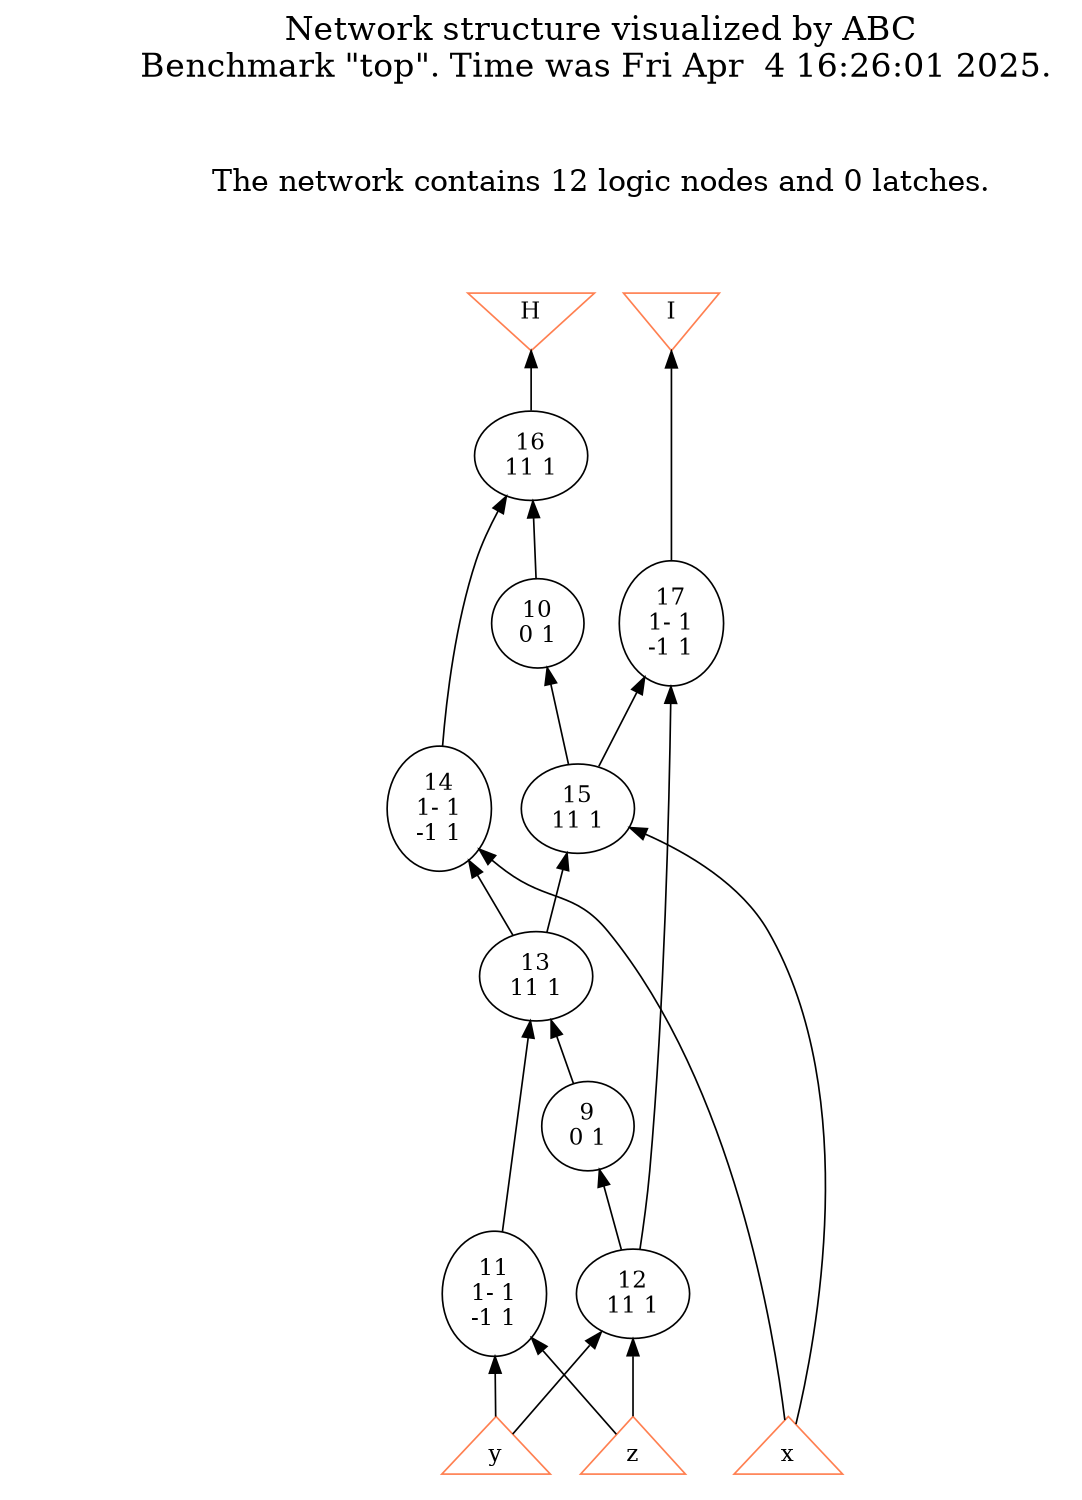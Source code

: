 # Network structure generated by ABC

digraph network {
size = "7.5,10";
center = true;
edge [dir = back];

{
  node [shape = plaintext];
  edge [style = invis];
  LevelTitle1 [label=""];
  LevelTitle2 [label=""];
  Level7 [label = ""];
  Level6 [label = ""];
  Level5 [label = ""];
  Level4 [label = ""];
  Level3 [label = ""];
  Level2 [label = ""];
  Level1 [label = ""];
  Level0 [label = ""];
  LevelTitle1 ->  LevelTitle2 ->  Level7 ->  Level6 ->  Level5 ->  Level4 ->  Level3 ->  Level2 ->  Level1 ->  Level0;
}

{
  rank = same;
  LevelTitle1;
  title1 [shape=plaintext,
          fontsize=20,
          fontname = "Times-Roman",
          label="Network structure visualized by ABC\nBenchmark \"top\". Time was Fri Apr  4 16:26:01 2025. "
         ];
}

{
  rank = same;
  LevelTitle2;
  title2 [shape=plaintext,
          fontsize=18,
          fontname = "Times-Roman",
          label="The network contains 12 logic nodes and 0 latches.\n"
         ];
}

{
  rank = same;
  Level7;
  Node4 [label = "H", shape = invtriangle, color = coral, fillcolor = coral];
  Node5 [label = "I", shape = invtriangle, color = coral, fillcolor = coral];
}

{
  rank = same;
  Level6;
  Node16 [label = "16\n11 1", shape = ellipse];
}

{
  rank = same;
  Level5;
  Node10 [label = "10\n0 1", shape = ellipse];
  Node17 [label = "17\n1- 1\n-1 1", shape = ellipse];
}

{
  rank = same;
  Level4;
  Node14 [label = "14\n1- 1\n-1 1", shape = ellipse];
  Node15 [label = "15\n11 1", shape = ellipse];
}

{
  rank = same;
  Level3;
  Node13 [label = "13\n11 1", shape = ellipse];
}

{
  rank = same;
  Level2;
  Node9 [label = "9\n0 1", shape = ellipse];
}

{
  rank = same;
  Level1;
  Node11 [label = "11\n1- 1\n-1 1", shape = ellipse];
  Node12 [label = "12\n11 1", shape = ellipse];
}

{
  rank = same;
  Level0;
  Node1 [label = "x", shape = triangle, color = coral, fillcolor = coral];
  Node2 [label = "y", shape = triangle, color = coral, fillcolor = coral];
  Node3 [label = "z", shape = triangle, color = coral, fillcolor = coral];
}

title1 -> title2 [style = invis];
title2 -> Node4 [style = invis];
title2 -> Node5 [style = invis];
Node4 -> Node5 [style = invis];
Node4 -> Node16 [style = solid];
Node5 -> Node17 [style = solid];
Node9 -> Node12 [style = solid];
Node10 -> Node15 [style = solid];
Node11 -> Node2 [style = solid];
Node11 -> Node3 [style = solid];
Node12 -> Node2 [style = solid];
Node12 -> Node3 [style = solid];
Node13 -> Node11 [style = solid];
Node13 -> Node9 [style = solid];
Node14 -> Node1 [style = solid];
Node14 -> Node13 [style = solid];
Node15 -> Node1 [style = solid];
Node15 -> Node13 [style = solid];
Node16 -> Node14 [style = solid];
Node16 -> Node10 [style = solid];
Node17 -> Node12 [style = solid];
Node17 -> Node15 [style = solid];
}


